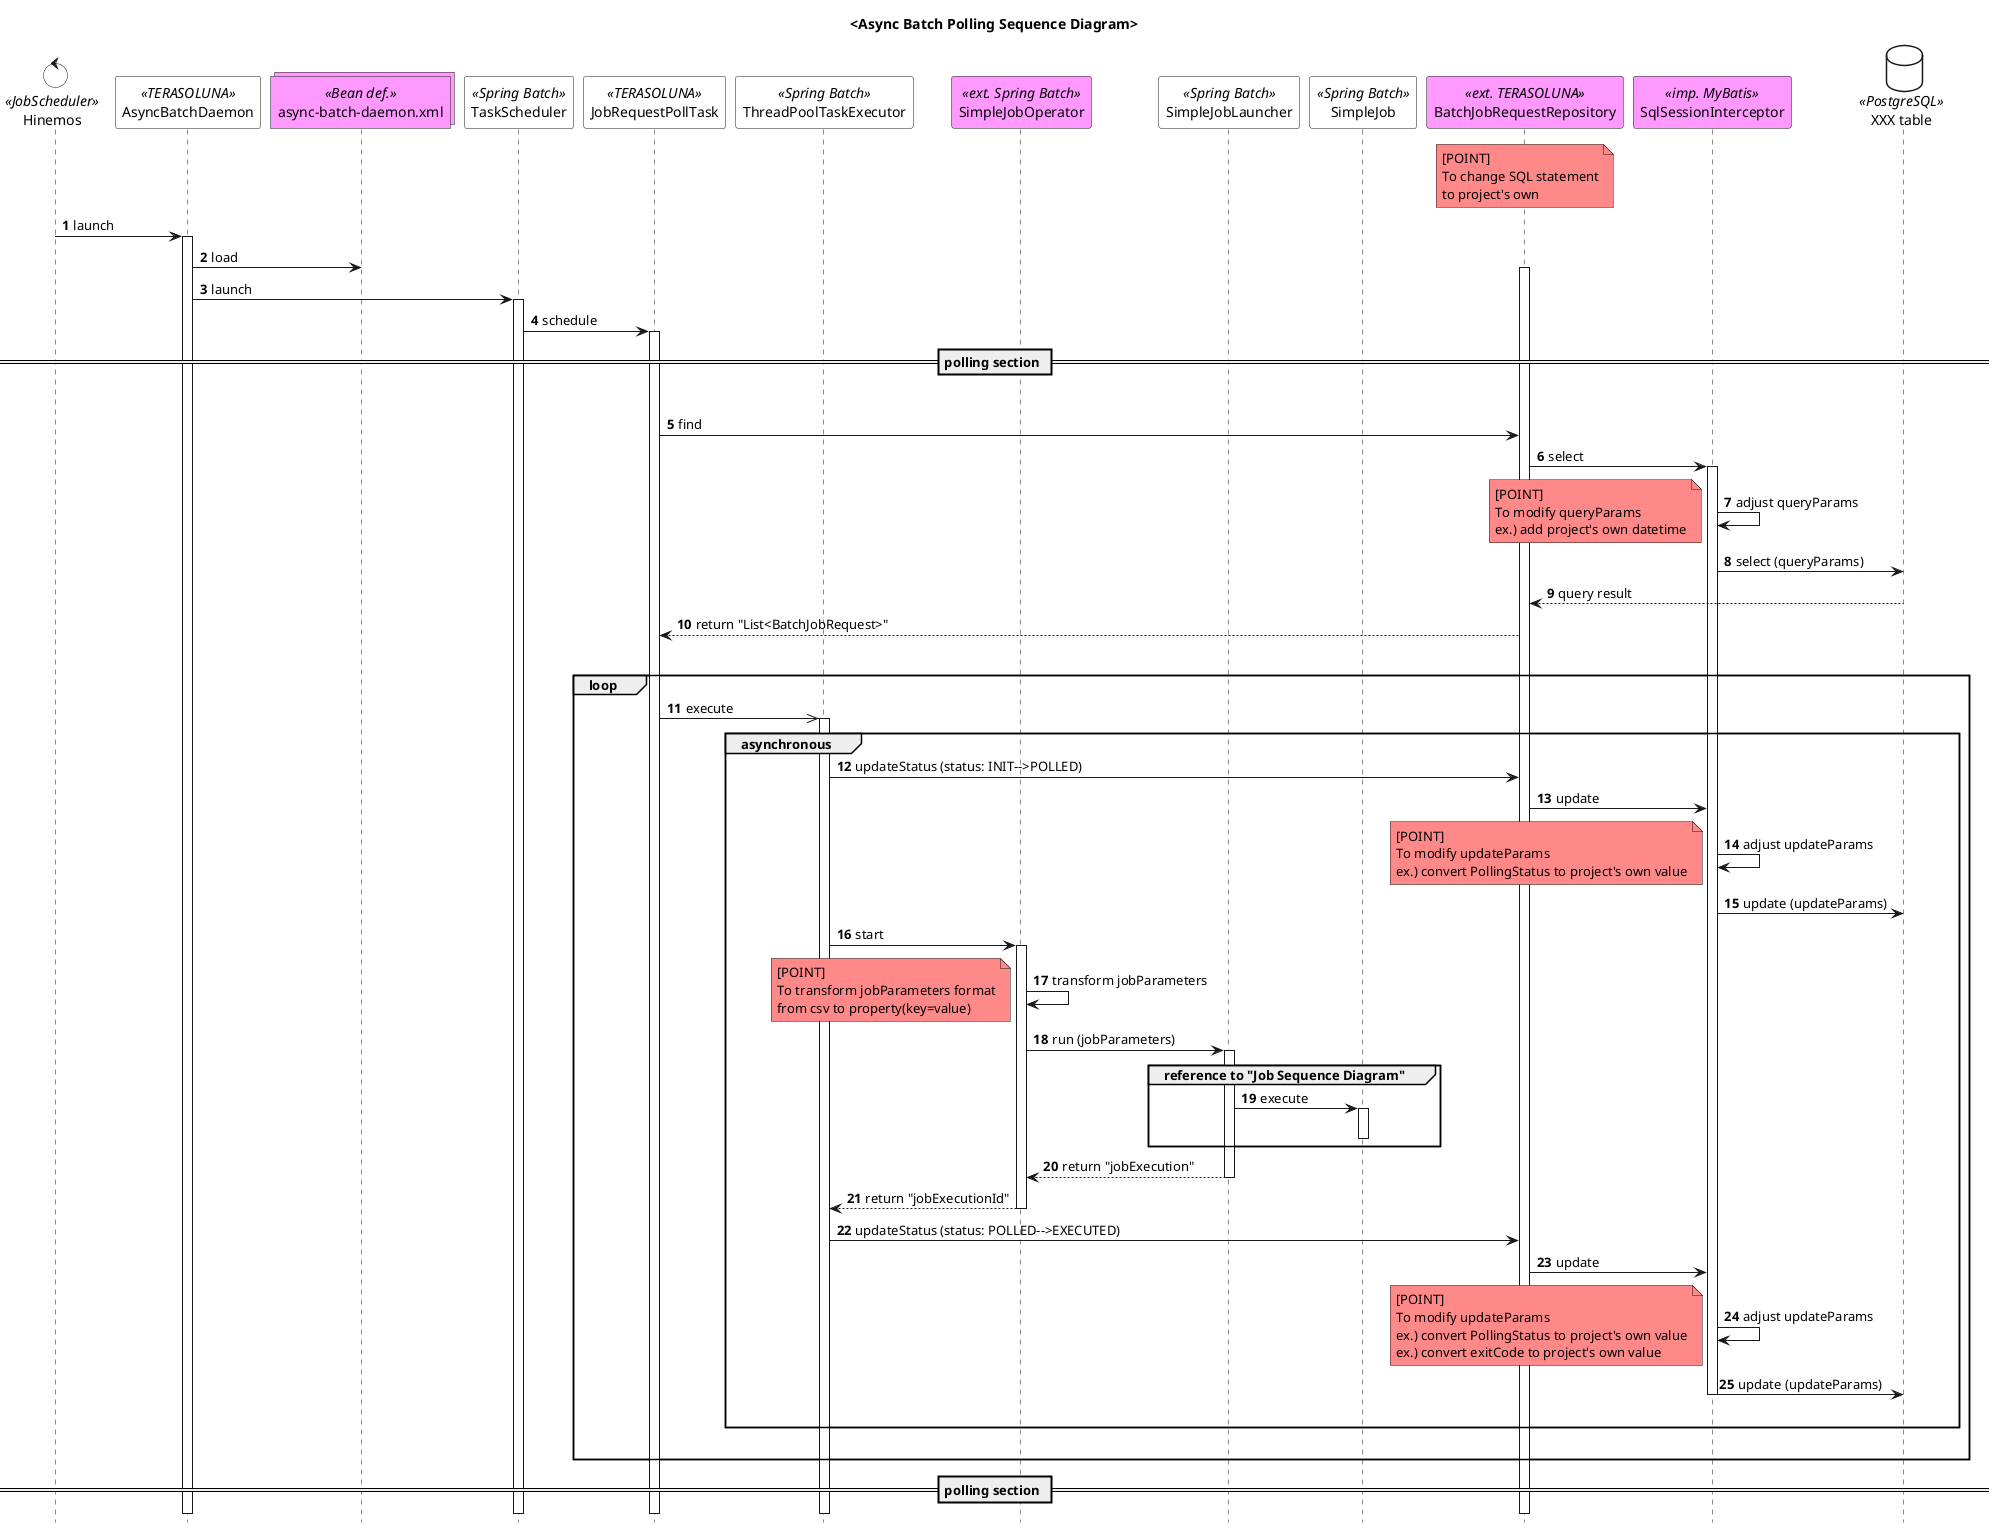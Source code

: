 @startuml
' configuration
autonumber
hide footbox
skinparam {
  defaultFontName Ricty Diminished
}

' title
title ==<Async Batch Polling Sequence Diagram>==

' classifier
control Hinemos <<JobScheduler>> #ffffff
participant "AsyncBatchDaemon" as AsyncBatchDaemon <<TERASOLUNA>> #ffffff
collections "async-batch-daemon.xml" as bean.xml <<Bean def.>> #ff99ff
participant TaskScheduler <<Spring Batch>> #ffffff
participant JobRequestPollTask <<TERASOLUNA>> #ffffff
participant ThreadPoolTaskExecutor <<Spring Batch>> #ffffff
participant SimpleJobOperator <<ext. Spring Batch>> #ff99ff
participant SimpleJobLauncher <<Spring Batch>> #ffffff
participant SimpleJob <<Spring Batch>> #ffffff
participant BatchJobRequestRepository <<ext. TERASOLUNA>> #ff99ff
participant SqlSessionInterceptor <<imp. MyBatis>> #ff99ff
database "XXX table" <<PostgreSQL>> #ffffff
note over BatchJobRequestRepository #ff8888
  [POINT]
  To change SQL statement
  to project's own
end note

' Sequence
Hinemos -> AsyncBatchDaemon : launch
activate AsyncBatchDaemon
AsyncBatchDaemon -> "bean.xml" : load
activate BatchJobRequestRepository
AsyncBatchDaemon -> TaskScheduler : launch
activate TaskScheduler
TaskScheduler -> JobRequestPollTask : schedule
== polling section ==
activate JobRequestPollTask
group polling
JobRequestPollTask -> BatchJobRequestRepository : find
BatchJobRequestRepository -> SqlSessionInterceptor : select
activate SqlSessionInterceptor
SqlSessionInterceptor -> SqlSessionInterceptor : adjust queryParams
note left #ff8888
  [POINT]
  To modify queryParams
  ex.) add project's own datetime
end note
SqlSessionInterceptor -> "XXX table" : select (queryParams)
BatchJobRequestRepository <-- "XXX table" : query result
JobRequestPollTask <-- BatchJobRequestRepository : return "List<BatchJobRequest>"
|||
loop
  JobRequestPollTask ->> ThreadPoolTaskExecutor : execute
  activate ThreadPoolTaskExecutor
  group asynchronous
    ThreadPoolTaskExecutor -> BatchJobRequestRepository : updateStatus (status: INIT-->POLLED)
    BatchJobRequestRepository -> SqlSessionInterceptor : update
    SqlSessionInterceptor -> SqlSessionInterceptor : adjust updateParams
    note left #ff8888
      [POINT]
      To modify updateParams
      ex.) convert PollingStatus to project's own value
    end note
    SqlSessionInterceptor -> "XXX table" : update (updateParams)
    ThreadPoolTaskExecutor -> SimpleJobOperator : start
    activate SimpleJobOperator
    SimpleJobOperator -> SimpleJobOperator : transform jobParameters
    note left #ff8888
     [POINT]
     To transform jobParameters format
     from csv to property(key=value)
    end note
    SimpleJobOperator -> SimpleJobLauncher : run (jobParameters)
    activate SimpleJobLauncher
    group reference to "Job Sequence Diagram"
      SimpleJobLauncher -> SimpleJob : execute
      activate SimpleJob
      deactivate SimpleJob
    end
    SimpleJobOperator <-- SimpleJobLauncher : return "jobExecution"
    deactivate SimpleJobLauncher
    ThreadPoolTaskExecutor <-- SimpleJobOperator : return "jobExecutionId"
    deactivate SimpleJobOperator
    ThreadPoolTaskExecutor -> BatchJobRequestRepository : updateStatus (status: POLLED-->EXECUTED)
    BatchJobRequestRepository -> SqlSessionInterceptor : update
    SqlSessionInterceptor -> SqlSessionInterceptor : adjust updateParams
    note left #ff8888
      [POINT]
      To modify updateParams
      ex.) convert PollingStatus to project's own value
      ex.) convert exitCode to project's own value
    end note
    SqlSessionInterceptor -> "XXX table" : update (updateParams)
    deactivate SqlSessionInterceptor
    |||
  end
  |||
end
== polling section ==
@enduml
